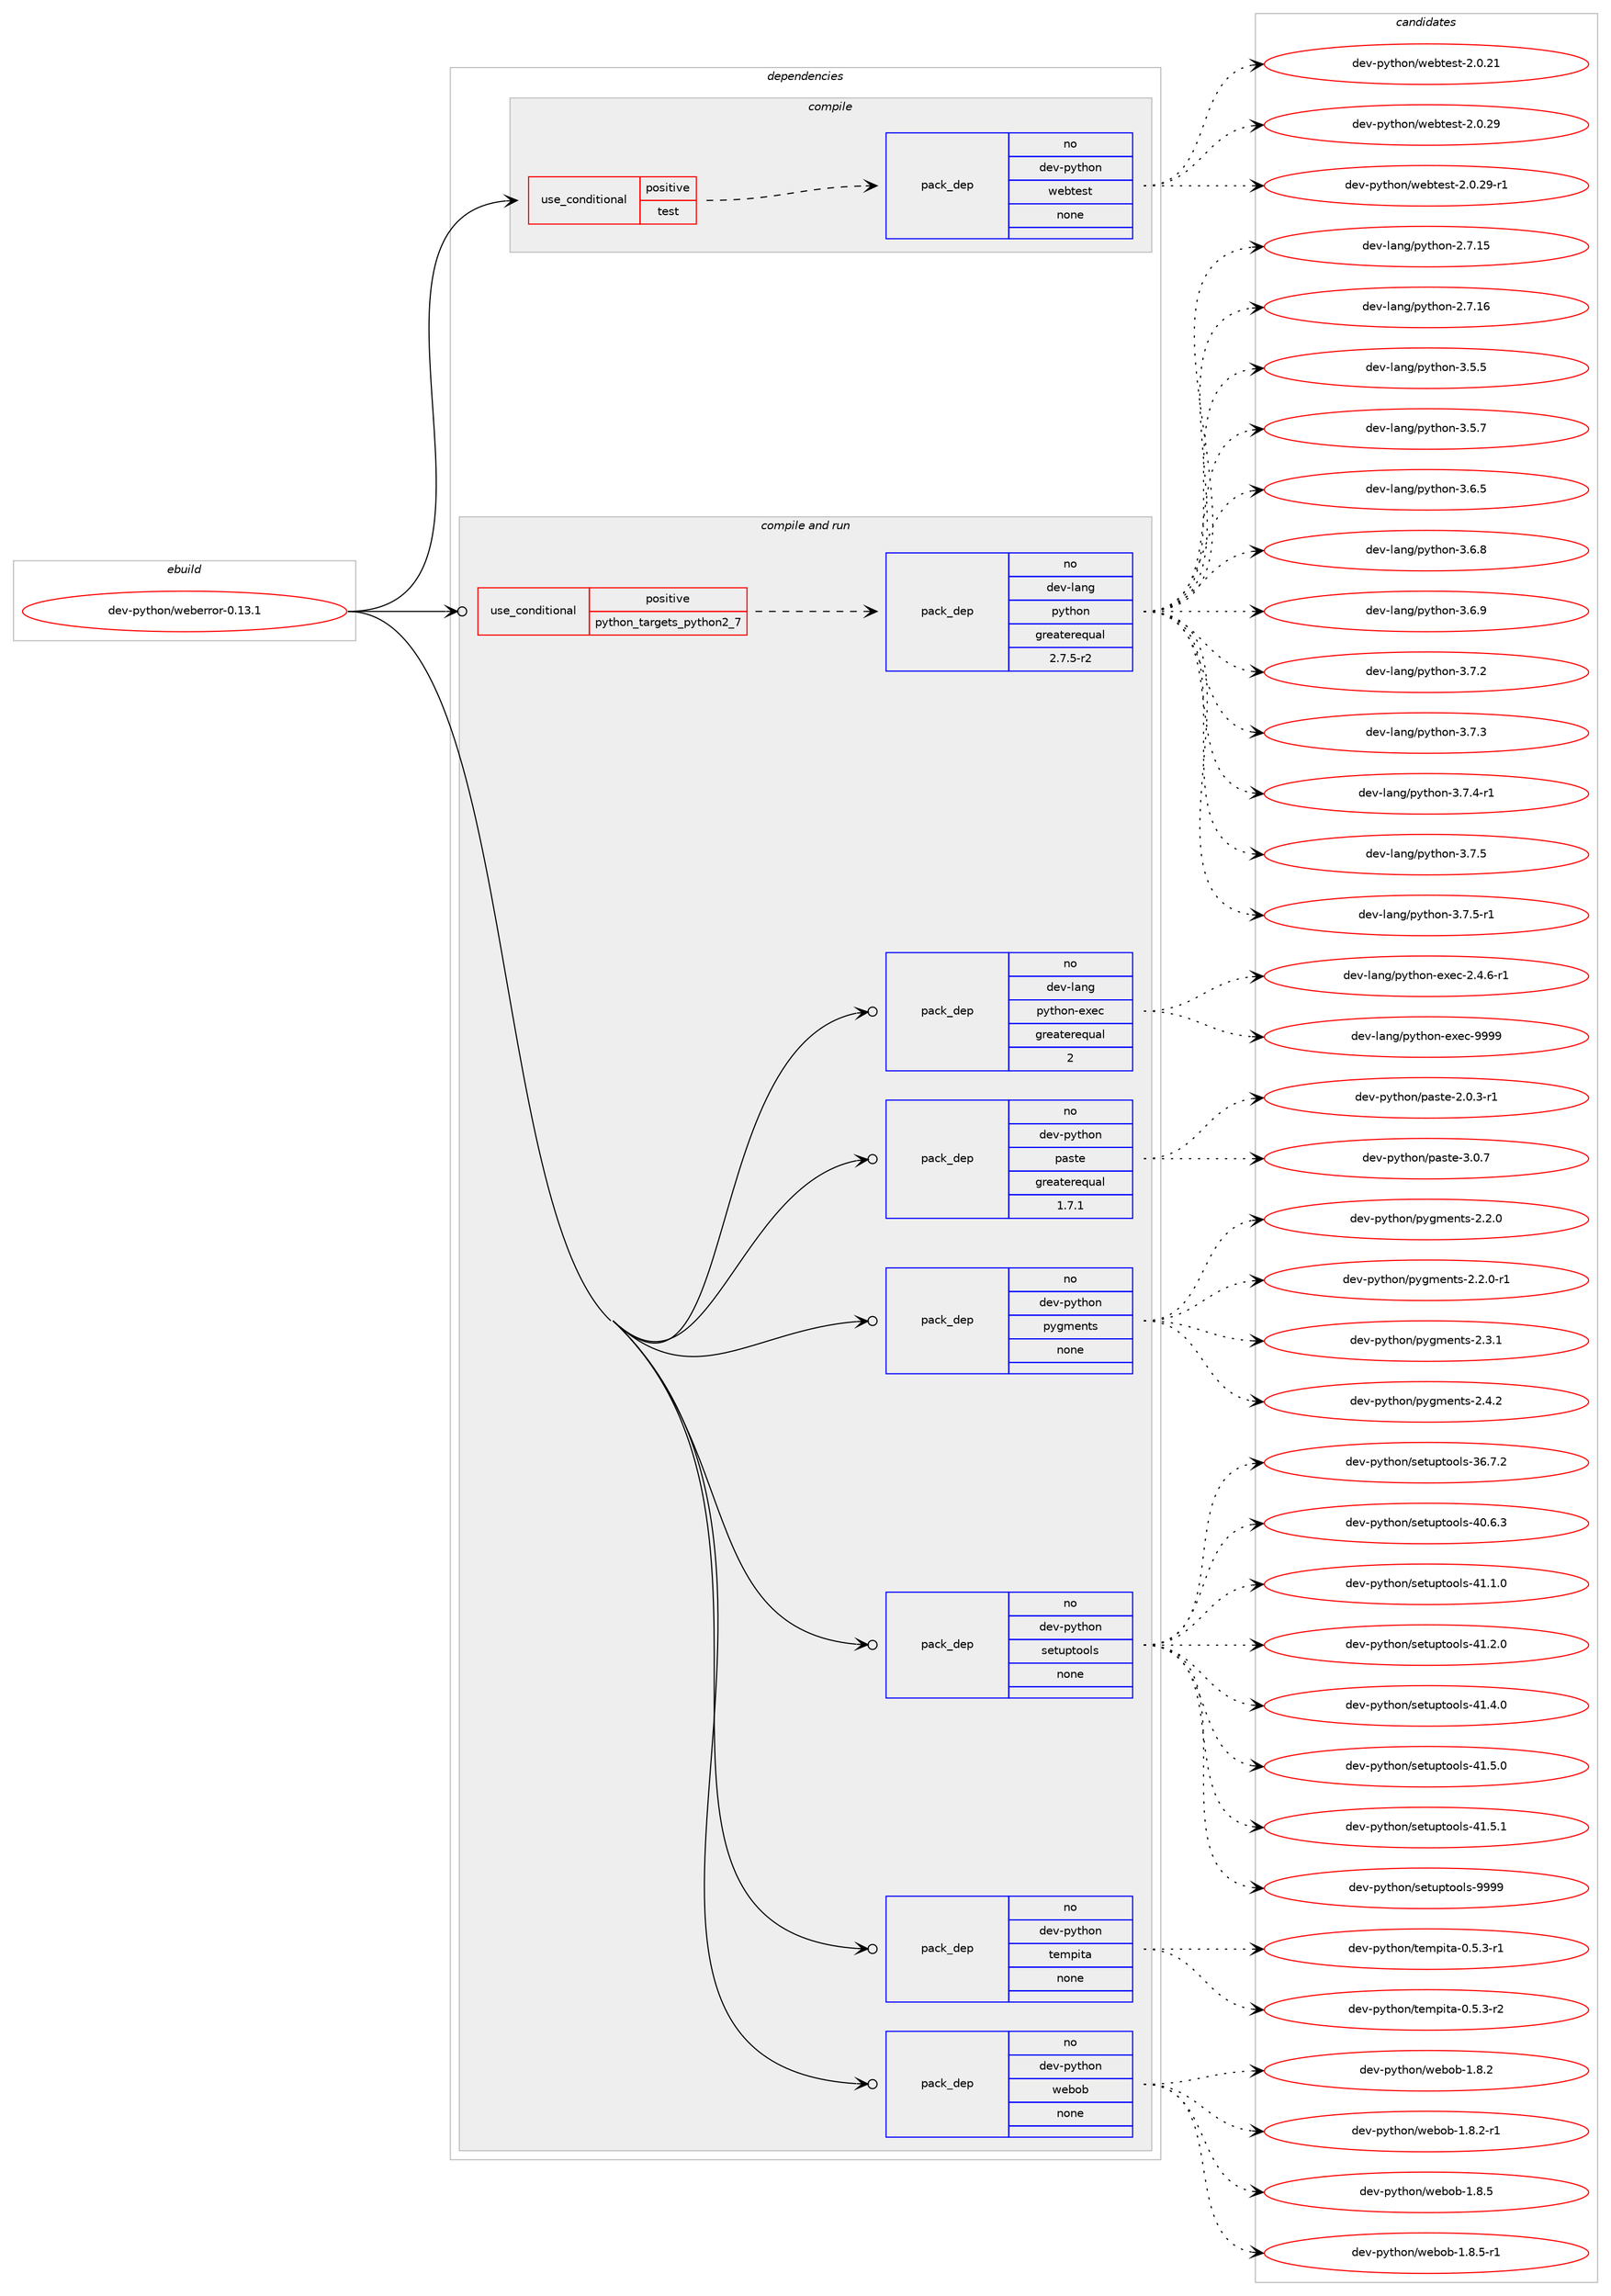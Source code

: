 digraph prolog {

# *************
# Graph options
# *************

newrank=true;
concentrate=true;
compound=true;
graph [rankdir=LR,fontname=Helvetica,fontsize=10,ranksep=1.5];#, ranksep=2.5, nodesep=0.2];
edge  [arrowhead=vee];
node  [fontname=Helvetica,fontsize=10];

# **********
# The ebuild
# **********

subgraph cluster_leftcol {
color=gray;
rank=same;
label=<<i>ebuild</i>>;
id [label="dev-python/weberror-0.13.1", color=red, width=4, href="../dev-python/weberror-0.13.1.svg"];
}

# ****************
# The dependencies
# ****************

subgraph cluster_midcol {
color=gray;
label=<<i>dependencies</i>>;
subgraph cluster_compile {
fillcolor="#eeeeee";
style=filled;
label=<<i>compile</i>>;
subgraph cond151322 {
dependency643565 [label=<<TABLE BORDER="0" CELLBORDER="1" CELLSPACING="0" CELLPADDING="4"><TR><TD ROWSPAN="3" CELLPADDING="10">use_conditional</TD></TR><TR><TD>positive</TD></TR><TR><TD>test</TD></TR></TABLE>>, shape=none, color=red];
subgraph pack480354 {
dependency643566 [label=<<TABLE BORDER="0" CELLBORDER="1" CELLSPACING="0" CELLPADDING="4" WIDTH="220"><TR><TD ROWSPAN="6" CELLPADDING="30">pack_dep</TD></TR><TR><TD WIDTH="110">no</TD></TR><TR><TD>dev-python</TD></TR><TR><TD>webtest</TD></TR><TR><TD>none</TD></TR><TR><TD></TD></TR></TABLE>>, shape=none, color=blue];
}
dependency643565:e -> dependency643566:w [weight=20,style="dashed",arrowhead="vee"];
}
id:e -> dependency643565:w [weight=20,style="solid",arrowhead="vee"];
}
subgraph cluster_compileandrun {
fillcolor="#eeeeee";
style=filled;
label=<<i>compile and run</i>>;
subgraph cond151323 {
dependency643567 [label=<<TABLE BORDER="0" CELLBORDER="1" CELLSPACING="0" CELLPADDING="4"><TR><TD ROWSPAN="3" CELLPADDING="10">use_conditional</TD></TR><TR><TD>positive</TD></TR><TR><TD>python_targets_python2_7</TD></TR></TABLE>>, shape=none, color=red];
subgraph pack480355 {
dependency643568 [label=<<TABLE BORDER="0" CELLBORDER="1" CELLSPACING="0" CELLPADDING="4" WIDTH="220"><TR><TD ROWSPAN="6" CELLPADDING="30">pack_dep</TD></TR><TR><TD WIDTH="110">no</TD></TR><TR><TD>dev-lang</TD></TR><TR><TD>python</TD></TR><TR><TD>greaterequal</TD></TR><TR><TD>2.7.5-r2</TD></TR></TABLE>>, shape=none, color=blue];
}
dependency643567:e -> dependency643568:w [weight=20,style="dashed",arrowhead="vee"];
}
id:e -> dependency643567:w [weight=20,style="solid",arrowhead="odotvee"];
subgraph pack480356 {
dependency643569 [label=<<TABLE BORDER="0" CELLBORDER="1" CELLSPACING="0" CELLPADDING="4" WIDTH="220"><TR><TD ROWSPAN="6" CELLPADDING="30">pack_dep</TD></TR><TR><TD WIDTH="110">no</TD></TR><TR><TD>dev-lang</TD></TR><TR><TD>python-exec</TD></TR><TR><TD>greaterequal</TD></TR><TR><TD>2</TD></TR></TABLE>>, shape=none, color=blue];
}
id:e -> dependency643569:w [weight=20,style="solid",arrowhead="odotvee"];
subgraph pack480357 {
dependency643570 [label=<<TABLE BORDER="0" CELLBORDER="1" CELLSPACING="0" CELLPADDING="4" WIDTH="220"><TR><TD ROWSPAN="6" CELLPADDING="30">pack_dep</TD></TR><TR><TD WIDTH="110">no</TD></TR><TR><TD>dev-python</TD></TR><TR><TD>paste</TD></TR><TR><TD>greaterequal</TD></TR><TR><TD>1.7.1</TD></TR></TABLE>>, shape=none, color=blue];
}
id:e -> dependency643570:w [weight=20,style="solid",arrowhead="odotvee"];
subgraph pack480358 {
dependency643571 [label=<<TABLE BORDER="0" CELLBORDER="1" CELLSPACING="0" CELLPADDING="4" WIDTH="220"><TR><TD ROWSPAN="6" CELLPADDING="30">pack_dep</TD></TR><TR><TD WIDTH="110">no</TD></TR><TR><TD>dev-python</TD></TR><TR><TD>pygments</TD></TR><TR><TD>none</TD></TR><TR><TD></TD></TR></TABLE>>, shape=none, color=blue];
}
id:e -> dependency643571:w [weight=20,style="solid",arrowhead="odotvee"];
subgraph pack480359 {
dependency643572 [label=<<TABLE BORDER="0" CELLBORDER="1" CELLSPACING="0" CELLPADDING="4" WIDTH="220"><TR><TD ROWSPAN="6" CELLPADDING="30">pack_dep</TD></TR><TR><TD WIDTH="110">no</TD></TR><TR><TD>dev-python</TD></TR><TR><TD>setuptools</TD></TR><TR><TD>none</TD></TR><TR><TD></TD></TR></TABLE>>, shape=none, color=blue];
}
id:e -> dependency643572:w [weight=20,style="solid",arrowhead="odotvee"];
subgraph pack480360 {
dependency643573 [label=<<TABLE BORDER="0" CELLBORDER="1" CELLSPACING="0" CELLPADDING="4" WIDTH="220"><TR><TD ROWSPAN="6" CELLPADDING="30">pack_dep</TD></TR><TR><TD WIDTH="110">no</TD></TR><TR><TD>dev-python</TD></TR><TR><TD>tempita</TD></TR><TR><TD>none</TD></TR><TR><TD></TD></TR></TABLE>>, shape=none, color=blue];
}
id:e -> dependency643573:w [weight=20,style="solid",arrowhead="odotvee"];
subgraph pack480361 {
dependency643574 [label=<<TABLE BORDER="0" CELLBORDER="1" CELLSPACING="0" CELLPADDING="4" WIDTH="220"><TR><TD ROWSPAN="6" CELLPADDING="30">pack_dep</TD></TR><TR><TD WIDTH="110">no</TD></TR><TR><TD>dev-python</TD></TR><TR><TD>webob</TD></TR><TR><TD>none</TD></TR><TR><TD></TD></TR></TABLE>>, shape=none, color=blue];
}
id:e -> dependency643574:w [weight=20,style="solid",arrowhead="odotvee"];
}
subgraph cluster_run {
fillcolor="#eeeeee";
style=filled;
label=<<i>run</i>>;
}
}

# **************
# The candidates
# **************

subgraph cluster_choices {
rank=same;
color=gray;
label=<<i>candidates</i>>;

subgraph choice480354 {
color=black;
nodesep=1;
choice10010111845112121116104111110471191019811610111511645504648465049 [label="dev-python/webtest-2.0.21", color=red, width=4,href="../dev-python/webtest-2.0.21.svg"];
choice10010111845112121116104111110471191019811610111511645504648465057 [label="dev-python/webtest-2.0.29", color=red, width=4,href="../dev-python/webtest-2.0.29.svg"];
choice100101118451121211161041111104711910198116101115116455046484650574511449 [label="dev-python/webtest-2.0.29-r1", color=red, width=4,href="../dev-python/webtest-2.0.29-r1.svg"];
dependency643566:e -> choice10010111845112121116104111110471191019811610111511645504648465049:w [style=dotted,weight="100"];
dependency643566:e -> choice10010111845112121116104111110471191019811610111511645504648465057:w [style=dotted,weight="100"];
dependency643566:e -> choice100101118451121211161041111104711910198116101115116455046484650574511449:w [style=dotted,weight="100"];
}
subgraph choice480355 {
color=black;
nodesep=1;
choice10010111845108971101034711212111610411111045504655464953 [label="dev-lang/python-2.7.15", color=red, width=4,href="../dev-lang/python-2.7.15.svg"];
choice10010111845108971101034711212111610411111045504655464954 [label="dev-lang/python-2.7.16", color=red, width=4,href="../dev-lang/python-2.7.16.svg"];
choice100101118451089711010347112121116104111110455146534653 [label="dev-lang/python-3.5.5", color=red, width=4,href="../dev-lang/python-3.5.5.svg"];
choice100101118451089711010347112121116104111110455146534655 [label="dev-lang/python-3.5.7", color=red, width=4,href="../dev-lang/python-3.5.7.svg"];
choice100101118451089711010347112121116104111110455146544653 [label="dev-lang/python-3.6.5", color=red, width=4,href="../dev-lang/python-3.6.5.svg"];
choice100101118451089711010347112121116104111110455146544656 [label="dev-lang/python-3.6.8", color=red, width=4,href="../dev-lang/python-3.6.8.svg"];
choice100101118451089711010347112121116104111110455146544657 [label="dev-lang/python-3.6.9", color=red, width=4,href="../dev-lang/python-3.6.9.svg"];
choice100101118451089711010347112121116104111110455146554650 [label="dev-lang/python-3.7.2", color=red, width=4,href="../dev-lang/python-3.7.2.svg"];
choice100101118451089711010347112121116104111110455146554651 [label="dev-lang/python-3.7.3", color=red, width=4,href="../dev-lang/python-3.7.3.svg"];
choice1001011184510897110103471121211161041111104551465546524511449 [label="dev-lang/python-3.7.4-r1", color=red, width=4,href="../dev-lang/python-3.7.4-r1.svg"];
choice100101118451089711010347112121116104111110455146554653 [label="dev-lang/python-3.7.5", color=red, width=4,href="../dev-lang/python-3.7.5.svg"];
choice1001011184510897110103471121211161041111104551465546534511449 [label="dev-lang/python-3.7.5-r1", color=red, width=4,href="../dev-lang/python-3.7.5-r1.svg"];
dependency643568:e -> choice10010111845108971101034711212111610411111045504655464953:w [style=dotted,weight="100"];
dependency643568:e -> choice10010111845108971101034711212111610411111045504655464954:w [style=dotted,weight="100"];
dependency643568:e -> choice100101118451089711010347112121116104111110455146534653:w [style=dotted,weight="100"];
dependency643568:e -> choice100101118451089711010347112121116104111110455146534655:w [style=dotted,weight="100"];
dependency643568:e -> choice100101118451089711010347112121116104111110455146544653:w [style=dotted,weight="100"];
dependency643568:e -> choice100101118451089711010347112121116104111110455146544656:w [style=dotted,weight="100"];
dependency643568:e -> choice100101118451089711010347112121116104111110455146544657:w [style=dotted,weight="100"];
dependency643568:e -> choice100101118451089711010347112121116104111110455146554650:w [style=dotted,weight="100"];
dependency643568:e -> choice100101118451089711010347112121116104111110455146554651:w [style=dotted,weight="100"];
dependency643568:e -> choice1001011184510897110103471121211161041111104551465546524511449:w [style=dotted,weight="100"];
dependency643568:e -> choice100101118451089711010347112121116104111110455146554653:w [style=dotted,weight="100"];
dependency643568:e -> choice1001011184510897110103471121211161041111104551465546534511449:w [style=dotted,weight="100"];
}
subgraph choice480356 {
color=black;
nodesep=1;
choice10010111845108971101034711212111610411111045101120101994550465246544511449 [label="dev-lang/python-exec-2.4.6-r1", color=red, width=4,href="../dev-lang/python-exec-2.4.6-r1.svg"];
choice10010111845108971101034711212111610411111045101120101994557575757 [label="dev-lang/python-exec-9999", color=red, width=4,href="../dev-lang/python-exec-9999.svg"];
dependency643569:e -> choice10010111845108971101034711212111610411111045101120101994550465246544511449:w [style=dotted,weight="100"];
dependency643569:e -> choice10010111845108971101034711212111610411111045101120101994557575757:w [style=dotted,weight="100"];
}
subgraph choice480357 {
color=black;
nodesep=1;
choice1001011184511212111610411111047112971151161014550464846514511449 [label="dev-python/paste-2.0.3-r1", color=red, width=4,href="../dev-python/paste-2.0.3-r1.svg"];
choice100101118451121211161041111104711297115116101455146484655 [label="dev-python/paste-3.0.7", color=red, width=4,href="../dev-python/paste-3.0.7.svg"];
dependency643570:e -> choice1001011184511212111610411111047112971151161014550464846514511449:w [style=dotted,weight="100"];
dependency643570:e -> choice100101118451121211161041111104711297115116101455146484655:w [style=dotted,weight="100"];
}
subgraph choice480358 {
color=black;
nodesep=1;
choice1001011184511212111610411111047112121103109101110116115455046504648 [label="dev-python/pygments-2.2.0", color=red, width=4,href="../dev-python/pygments-2.2.0.svg"];
choice10010111845112121116104111110471121211031091011101161154550465046484511449 [label="dev-python/pygments-2.2.0-r1", color=red, width=4,href="../dev-python/pygments-2.2.0-r1.svg"];
choice1001011184511212111610411111047112121103109101110116115455046514649 [label="dev-python/pygments-2.3.1", color=red, width=4,href="../dev-python/pygments-2.3.1.svg"];
choice1001011184511212111610411111047112121103109101110116115455046524650 [label="dev-python/pygments-2.4.2", color=red, width=4,href="../dev-python/pygments-2.4.2.svg"];
dependency643571:e -> choice1001011184511212111610411111047112121103109101110116115455046504648:w [style=dotted,weight="100"];
dependency643571:e -> choice10010111845112121116104111110471121211031091011101161154550465046484511449:w [style=dotted,weight="100"];
dependency643571:e -> choice1001011184511212111610411111047112121103109101110116115455046514649:w [style=dotted,weight="100"];
dependency643571:e -> choice1001011184511212111610411111047112121103109101110116115455046524650:w [style=dotted,weight="100"];
}
subgraph choice480359 {
color=black;
nodesep=1;
choice100101118451121211161041111104711510111611711211611111110811545515446554650 [label="dev-python/setuptools-36.7.2", color=red, width=4,href="../dev-python/setuptools-36.7.2.svg"];
choice100101118451121211161041111104711510111611711211611111110811545524846544651 [label="dev-python/setuptools-40.6.3", color=red, width=4,href="../dev-python/setuptools-40.6.3.svg"];
choice100101118451121211161041111104711510111611711211611111110811545524946494648 [label="dev-python/setuptools-41.1.0", color=red, width=4,href="../dev-python/setuptools-41.1.0.svg"];
choice100101118451121211161041111104711510111611711211611111110811545524946504648 [label="dev-python/setuptools-41.2.0", color=red, width=4,href="../dev-python/setuptools-41.2.0.svg"];
choice100101118451121211161041111104711510111611711211611111110811545524946524648 [label="dev-python/setuptools-41.4.0", color=red, width=4,href="../dev-python/setuptools-41.4.0.svg"];
choice100101118451121211161041111104711510111611711211611111110811545524946534648 [label="dev-python/setuptools-41.5.0", color=red, width=4,href="../dev-python/setuptools-41.5.0.svg"];
choice100101118451121211161041111104711510111611711211611111110811545524946534649 [label="dev-python/setuptools-41.5.1", color=red, width=4,href="../dev-python/setuptools-41.5.1.svg"];
choice10010111845112121116104111110471151011161171121161111111081154557575757 [label="dev-python/setuptools-9999", color=red, width=4,href="../dev-python/setuptools-9999.svg"];
dependency643572:e -> choice100101118451121211161041111104711510111611711211611111110811545515446554650:w [style=dotted,weight="100"];
dependency643572:e -> choice100101118451121211161041111104711510111611711211611111110811545524846544651:w [style=dotted,weight="100"];
dependency643572:e -> choice100101118451121211161041111104711510111611711211611111110811545524946494648:w [style=dotted,weight="100"];
dependency643572:e -> choice100101118451121211161041111104711510111611711211611111110811545524946504648:w [style=dotted,weight="100"];
dependency643572:e -> choice100101118451121211161041111104711510111611711211611111110811545524946524648:w [style=dotted,weight="100"];
dependency643572:e -> choice100101118451121211161041111104711510111611711211611111110811545524946534648:w [style=dotted,weight="100"];
dependency643572:e -> choice100101118451121211161041111104711510111611711211611111110811545524946534649:w [style=dotted,weight="100"];
dependency643572:e -> choice10010111845112121116104111110471151011161171121161111111081154557575757:w [style=dotted,weight="100"];
}
subgraph choice480360 {
color=black;
nodesep=1;
choice1001011184511212111610411111047116101109112105116974548465346514511449 [label="dev-python/tempita-0.5.3-r1", color=red, width=4,href="../dev-python/tempita-0.5.3-r1.svg"];
choice1001011184511212111610411111047116101109112105116974548465346514511450 [label="dev-python/tempita-0.5.3-r2", color=red, width=4,href="../dev-python/tempita-0.5.3-r2.svg"];
dependency643573:e -> choice1001011184511212111610411111047116101109112105116974548465346514511449:w [style=dotted,weight="100"];
dependency643573:e -> choice1001011184511212111610411111047116101109112105116974548465346514511450:w [style=dotted,weight="100"];
}
subgraph choice480361 {
color=black;
nodesep=1;
choice10010111845112121116104111110471191019811198454946564650 [label="dev-python/webob-1.8.2", color=red, width=4,href="../dev-python/webob-1.8.2.svg"];
choice100101118451121211161041111104711910198111984549465646504511449 [label="dev-python/webob-1.8.2-r1", color=red, width=4,href="../dev-python/webob-1.8.2-r1.svg"];
choice10010111845112121116104111110471191019811198454946564653 [label="dev-python/webob-1.8.5", color=red, width=4,href="../dev-python/webob-1.8.5.svg"];
choice100101118451121211161041111104711910198111984549465646534511449 [label="dev-python/webob-1.8.5-r1", color=red, width=4,href="../dev-python/webob-1.8.5-r1.svg"];
dependency643574:e -> choice10010111845112121116104111110471191019811198454946564650:w [style=dotted,weight="100"];
dependency643574:e -> choice100101118451121211161041111104711910198111984549465646504511449:w [style=dotted,weight="100"];
dependency643574:e -> choice10010111845112121116104111110471191019811198454946564653:w [style=dotted,weight="100"];
dependency643574:e -> choice100101118451121211161041111104711910198111984549465646534511449:w [style=dotted,weight="100"];
}
}

}
